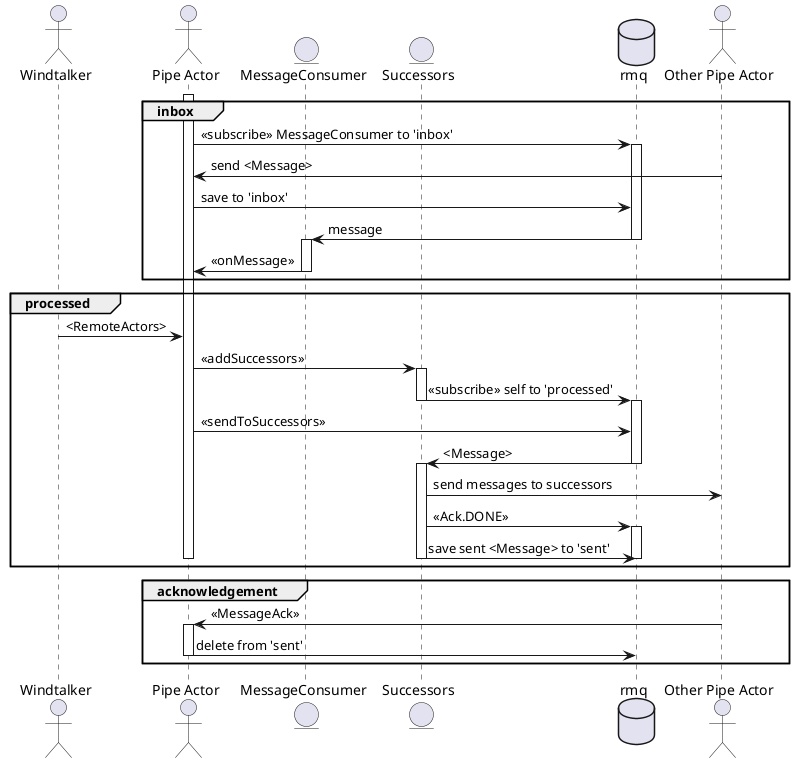 @startuml
actor Windtalker
actor "Pipe Actor"
entity MessageConsumer
entity Successors
database rmq
actor "Other Pipe Actor"

group inbox
  activate "Pipe Actor"
  "Pipe Actor" -> rmq: <<subscribe>> MessageConsumer to 'inbox'
  activate rmq

  "Other Pipe Actor" -> "Pipe Actor": send <Message>
  "Pipe Actor" -> rmq: save to 'inbox'

  rmq -> MessageConsumer: message
  deactivate rmq
  activate MessageConsumer
  MessageConsumer -> "Pipe Actor": <<onMessage>>
  deactivate MessageConsumer
end

group processed
  Windtalker -> "Pipe Actor": <RemoteActors>
  "Pipe Actor" -> Successors: <<addSuccessors>>
  activate Successors
  Successors -> rmq: <<subscribe>> self to 'processed'
  deactivate Successors
  activate rmq
  deactivate rmq

  "Pipe Actor" -> rmq: <<sendToSuccessors>>
  rmq -> Successors: <Message>
  deactivate rmq
  activate Successors
  Successors -> "Other Pipe Actor": send messages to successors
  Successors -> rmq: <<Ack.DONE>>
  activate rmq
  Successors -> rmq: save sent <Message> to 'sent'
  deactivate rmq
  deactivate Successors
  deactivate "Pipe Actor"
end

group acknowledgement
  "Other Pipe Actor" -> "Pipe Actor": <<MessageAck>>
  activate "Pipe Actor"
  "Pipe Actor" -> rmq: delete from 'sent'
  deactivate "Pipe Actor"
end
@enduml